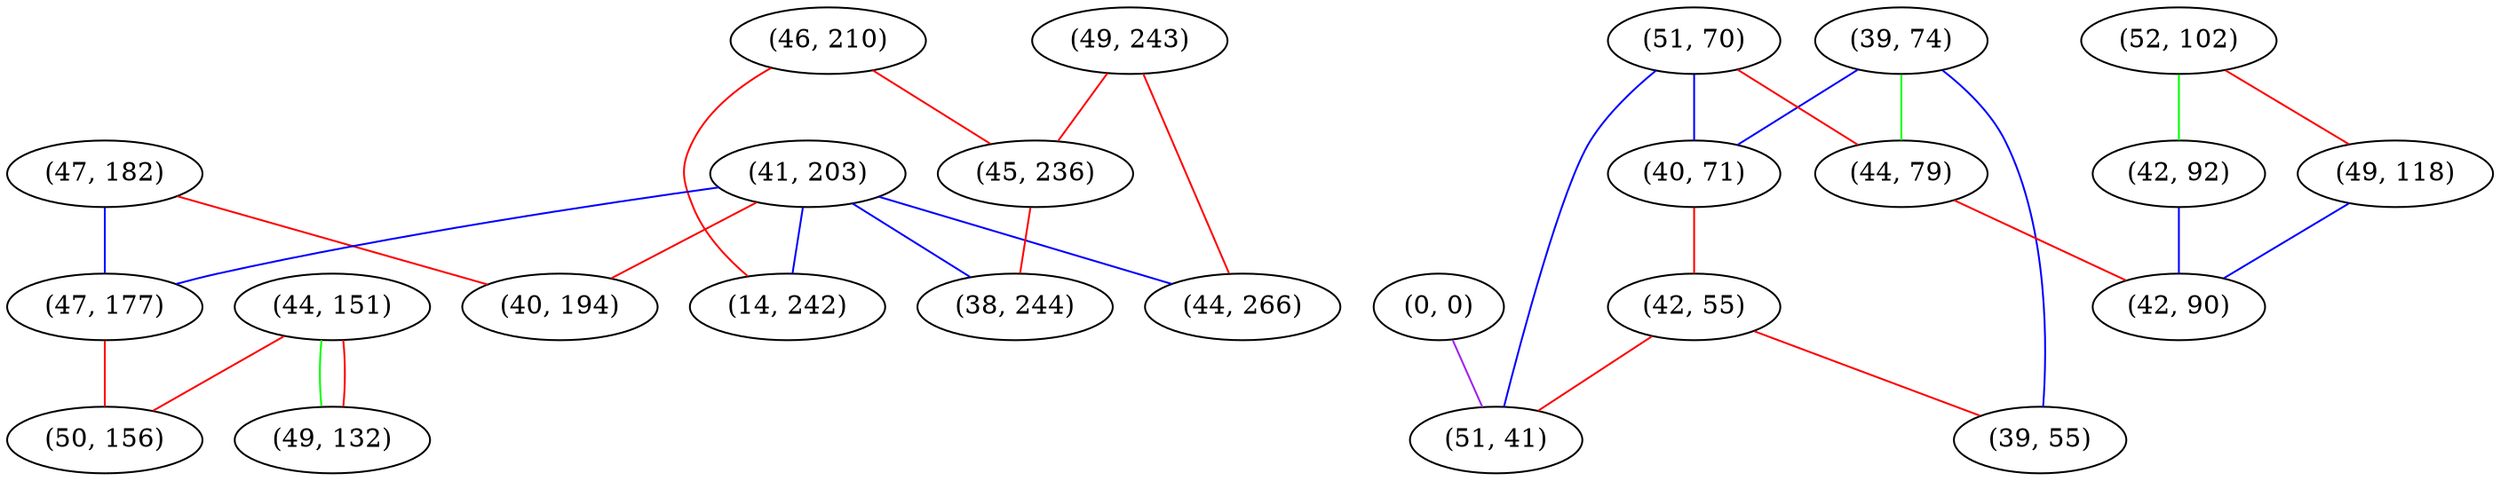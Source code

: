 graph "" {
"(47, 182)";
"(46, 210)";
"(41, 203)";
"(39, 74)";
"(44, 151)";
"(47, 177)";
"(40, 194)";
"(51, 70)";
"(0, 0)";
"(52, 102)";
"(40, 71)";
"(42, 92)";
"(44, 79)";
"(49, 243)";
"(14, 242)";
"(49, 118)";
"(42, 55)";
"(44, 266)";
"(45, 236)";
"(51, 41)";
"(38, 244)";
"(50, 156)";
"(42, 90)";
"(39, 55)";
"(49, 132)";
"(47, 182)" -- "(40, 194)"  [color=red, key=0, weight=1];
"(47, 182)" -- "(47, 177)"  [color=blue, key=0, weight=3];
"(46, 210)" -- "(45, 236)"  [color=red, key=0, weight=1];
"(46, 210)" -- "(14, 242)"  [color=red, key=0, weight=1];
"(41, 203)" -- "(47, 177)"  [color=blue, key=0, weight=3];
"(41, 203)" -- "(38, 244)"  [color=blue, key=0, weight=3];
"(41, 203)" -- "(14, 242)"  [color=blue, key=0, weight=3];
"(41, 203)" -- "(40, 194)"  [color=red, key=0, weight=1];
"(41, 203)" -- "(44, 266)"  [color=blue, key=0, weight=3];
"(39, 74)" -- "(44, 79)"  [color=green, key=0, weight=2];
"(39, 74)" -- "(39, 55)"  [color=blue, key=0, weight=3];
"(39, 74)" -- "(40, 71)"  [color=blue, key=0, weight=3];
"(44, 151)" -- "(50, 156)"  [color=red, key=0, weight=1];
"(44, 151)" -- "(49, 132)"  [color=green, key=0, weight=2];
"(44, 151)" -- "(49, 132)"  [color=red, key=1, weight=1];
"(47, 177)" -- "(50, 156)"  [color=red, key=0, weight=1];
"(51, 70)" -- "(44, 79)"  [color=red, key=0, weight=1];
"(51, 70)" -- "(51, 41)"  [color=blue, key=0, weight=3];
"(51, 70)" -- "(40, 71)"  [color=blue, key=0, weight=3];
"(0, 0)" -- "(51, 41)"  [color=purple, key=0, weight=4];
"(52, 102)" -- "(49, 118)"  [color=red, key=0, weight=1];
"(52, 102)" -- "(42, 92)"  [color=green, key=0, weight=2];
"(40, 71)" -- "(42, 55)"  [color=red, key=0, weight=1];
"(42, 92)" -- "(42, 90)"  [color=blue, key=0, weight=3];
"(44, 79)" -- "(42, 90)"  [color=red, key=0, weight=1];
"(49, 243)" -- "(44, 266)"  [color=red, key=0, weight=1];
"(49, 243)" -- "(45, 236)"  [color=red, key=0, weight=1];
"(49, 118)" -- "(42, 90)"  [color=blue, key=0, weight=3];
"(42, 55)" -- "(51, 41)"  [color=red, key=0, weight=1];
"(42, 55)" -- "(39, 55)"  [color=red, key=0, weight=1];
"(45, 236)" -- "(38, 244)"  [color=red, key=0, weight=1];
}
